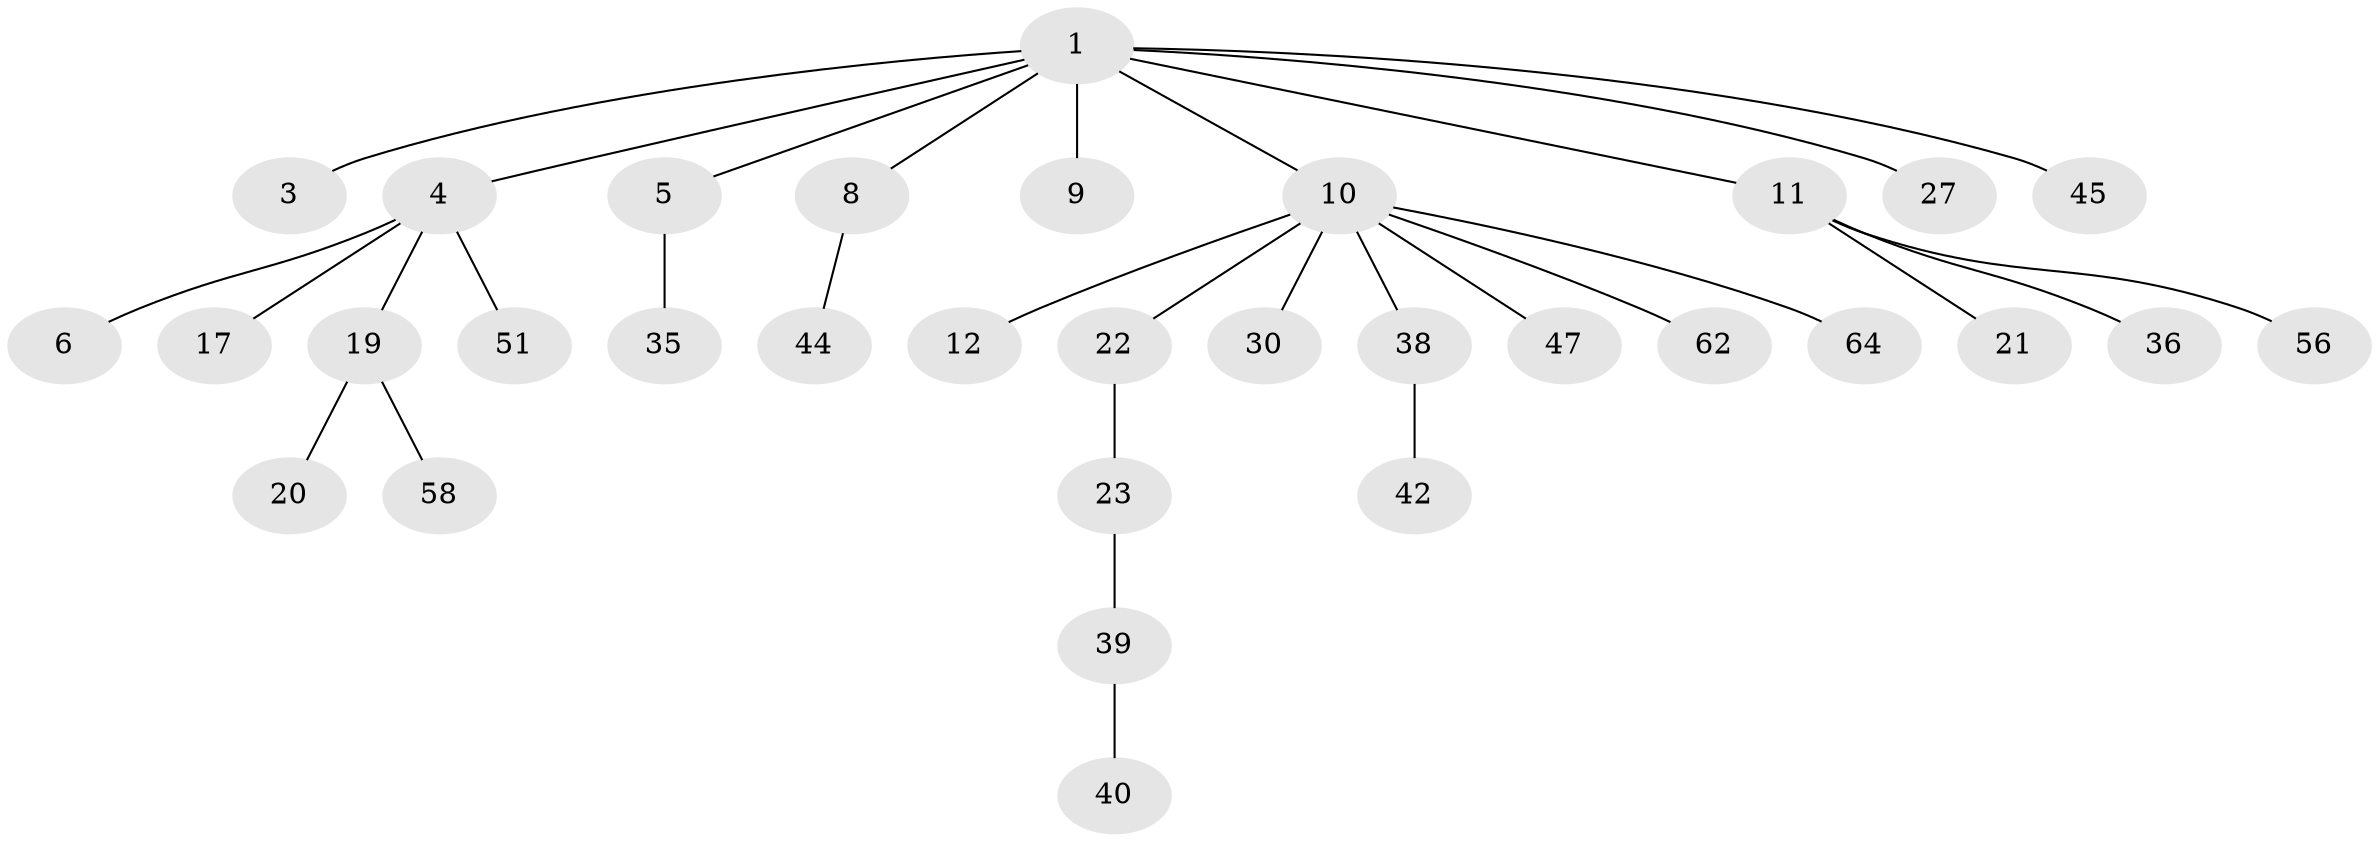 // original degree distribution, {5: 0.03076923076923077, 6: 0.03076923076923077, 1: 0.5538461538461539, 3: 0.13846153846153847, 2: 0.18461538461538463, 4: 0.046153846153846156, 7: 0.015384615384615385}
// Generated by graph-tools (version 1.1) at 2025/15/03/09/25 04:15:40]
// undirected, 32 vertices, 31 edges
graph export_dot {
graph [start="1"]
  node [color=gray90,style=filled];
  1 [super="+2"];
  3;
  4 [super="+14"];
  5 [super="+57+41+18+7+13"];
  6 [super="+26+60"];
  8;
  9 [super="+33"];
  10 [super="+16+61"];
  11 [super="+15"];
  12;
  17;
  19 [super="+32"];
  20;
  21;
  22 [super="+54"];
  23 [super="+31+24"];
  27 [super="+34+49+52"];
  30;
  35;
  36;
  38;
  39 [super="+46"];
  40;
  42 [super="+59"];
  44;
  45;
  47;
  51 [super="+53"];
  56;
  58;
  62;
  64 [super="+65"];
  1 -- 3;
  1 -- 4;
  1 -- 5;
  1 -- 27;
  1 -- 8;
  1 -- 9;
  1 -- 10;
  1 -- 11;
  1 -- 45;
  4 -- 6;
  4 -- 17;
  4 -- 51;
  4 -- 19;
  5 -- 35;
  8 -- 44;
  10 -- 12;
  10 -- 64;
  10 -- 38;
  10 -- 22;
  10 -- 62;
  10 -- 30;
  10 -- 47;
  11 -- 36;
  11 -- 56;
  11 -- 21;
  19 -- 20;
  19 -- 58;
  22 -- 23;
  23 -- 39;
  38 -- 42;
  39 -- 40;
}
